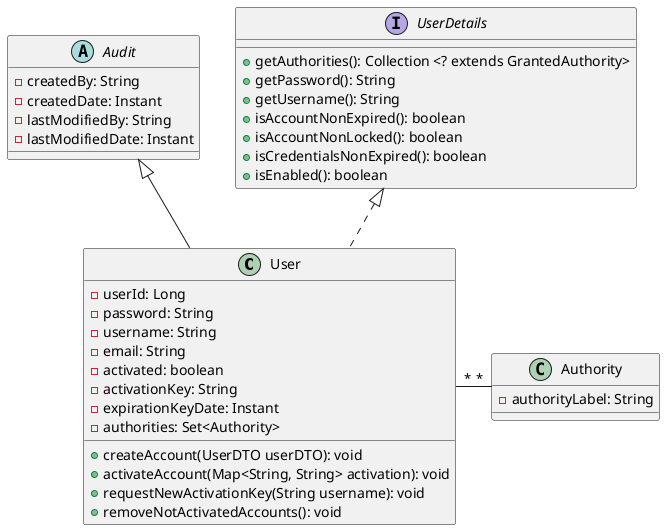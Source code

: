 @startuml shopclassdiagram

User "*" -right- "*" Authority

abstract class Audit {
    - createdBy: String
    - createdDate: Instant
    - lastModifiedBy: String
    - lastModifiedDate: Instant
}

interface UserDetails {
    + getAuthorities(): Collection <? extends GrantedAuthority>
    + getPassword(): String
    + getUsername(): String
    + isAccountNonExpired(): boolean
    + isAccountNonLocked(): boolean
    + isCredentialsNonExpired(): boolean
    + isEnabled(): boolean
}

class User extends Audit
class User implements UserDetails
class User {
    - userId: Long
    - password: String
    - username: String  
    - email: String
    - activated: boolean
    - activationKey: String
    - expirationKeyDate: Instant
    - authorities: Set<Authority>

    + createAccount(UserDTO userDTO): void
    + activateAccount(Map<String, String> activation): void
    + requestNewActivationKey(String username): void
    + removeNotActivatedAccounts(): void
}

class Authority {
    - authorityLabel: String
}

@enduml